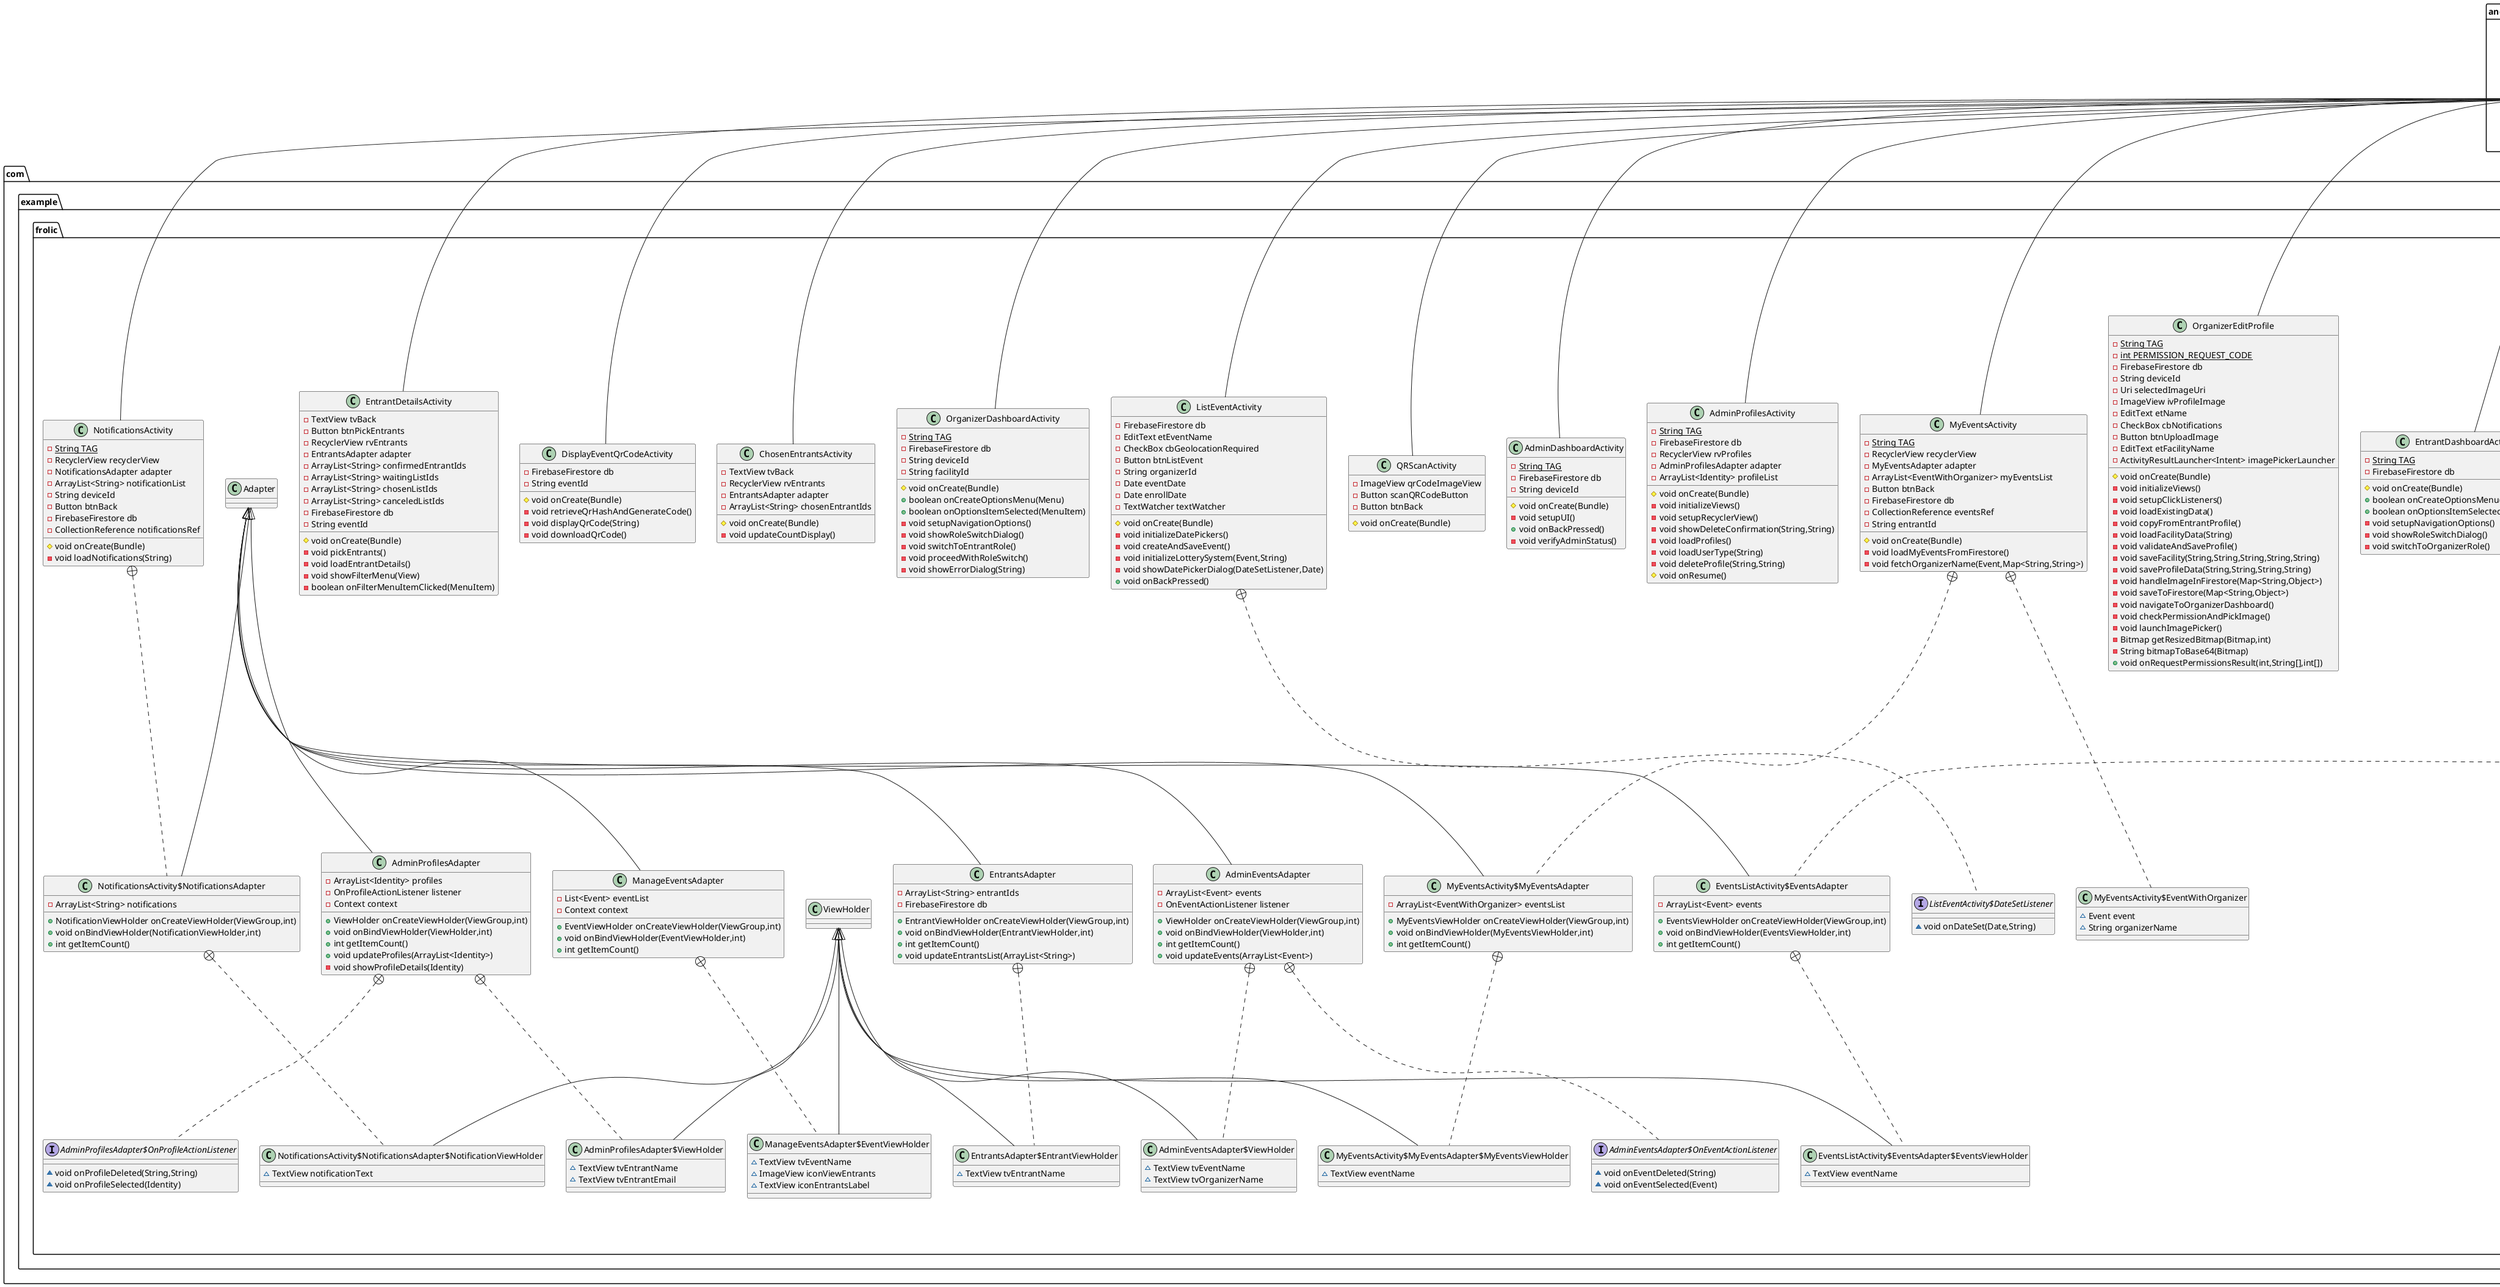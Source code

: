 @startuml
class com.example.frolic.Entrant {
- Identity identity
- ArrayList<Event> eventsEntered
+ ArrayList<Event> getEventsEntered()
+ void setEventsEntered(ArrayList<Event>)
+ Identity getIdentity()
+ void setIdentity(Identity)
}


class com.example.frolic.CanceledEntrantsActivity {
- TextView tvBack
- RecyclerView rvEntrants
- EntrantsAdapter adapter
- ArrayList<String> canceledEntrantIds
# void onCreate(Bundle)
- void updateCountDisplay()
}


class com.example.frolic.EventDetailsActivity {
- {static} String TAG
- TextView tvEventName
- Button btnWait
- FirebaseFirestore db
- String eventId
# void onCreate(Bundle)
- void loadEventDetails(String)
- void fetchOrganizerName(String)
}


class com.example.frolic.EntrantsAdapter {
- ArrayList<String> entrantIds
- FirebaseFirestore db
+ EntrantViewHolder onCreateViewHolder(ViewGroup,int)
+ void onBindViewHolder(EntrantViewHolder,int)
+ int getItemCount()
+ void updateEntrantsList(ArrayList<String>)
}


class com.example.frolic.EntrantsAdapter$EntrantViewHolder {
~ TextView tvEntrantName
}

class com.example.frolic.AdminEventsAdapter {
- ArrayList<Event> events
- OnEventActionListener listener
+ ViewHolder onCreateViewHolder(ViewGroup,int)
+ void onBindViewHolder(ViewHolder,int)
+ int getItemCount()
+ void updateEvents(ArrayList<Event>)
}


interface com.example.frolic.AdminEventsAdapter$OnEventActionListener {
~ void onEventDeleted(String)
~ void onEventSelected(Event)
}

class com.example.frolic.AdminEventsAdapter$ViewHolder {
~ TextView tvEventName
~ TextView tvOrganizerName
}

class com.example.frolic.Event {
- String eventId
- String organizerId
- String facilityId
- String eventName
- ArrayList<String> entrantIds
- int waitlistLimit
- int maxConfirmed
- Date eventDate
- Date enrollDate
- String lotterySystemId
- boolean geolocationRequired
- boolean receiveNotification
- String qrHash
+ Map<String,Object> toMap()
+ void addEntrantId(String)
+ boolean removeEntrantId(String)
+ Bitmap getEventQRCode()
+ String getEventName()
+ void setEventName(String)
+ ArrayList<String> getEntrantIds()
+ void setEntrantIds(ArrayList<String>)
+ String getFacilityId()
+ void setFacilityId(String)
+ int getMaxConfirmed()
+ void setMaxConfirmed(int)
+ Date getEventDate()
+ void setEventDate(Date)
+ Date getEnrollDate()
+ void setEnrollDate(Date)
+ String getLotterySystemId()
+ int getWaitlistLimit()
+ void setWaitlistLimit(int)
+ boolean isGeolocationRequired()
+ void setGeolocationRequired(boolean)
+ String getEventId()
+ boolean isReceiveNotification()
+ void setReceiveNotification(boolean)
+ String getQrHash()
+ String getOrganizerId()
+ void setOrganizerId(String)
}


class com.example.frolic.MainActivity {
- {static} String TAG
- FirebaseFirestore db
- String deviceId
- ProgressDialog progressDialog
# void onCreate(Bundle)
- void setupProgressDialog()
- void checkExistingUser()
- void handleError(Exception)
- void showErrorDialog()
- void navigateBasedOnRole(DocumentSnapshot)
# void onDestroy()
}


class com.example.frolic.UpdateEventActivity {
- String eventId
# void onCreate(Bundle)
}


class com.example.frolic.LotterySystem {
- String lotterySystemId
- String eventId
- ArrayList<String> waitingListIds
- ArrayList<String> invitedListIds
- ArrayList<String> confirmedListIds
- ArrayList<String> canceledListIds
- int maxAttendees
- int maxWaiting
+ ArrayList<String> drawLottery()
+ boolean addToWaitingList(String)
+ boolean removeFromWaitingList(String)
+ boolean removeFromInvitedList(String)
+ boolean addToCanceledList(String)
+ Map<String,Object> toMap()
+ ArrayList<String> getWaitingListIds()
+ ArrayList<String> getInvitedListIds()
+ ArrayList<String> getConfirmedListIds()
+ ArrayList<String> getCanceledListIds()
+ String getEventId()
+ String getLotterySystemId()
+ int getMaxAttendees()
+ void setMaxAttendees(int)
+ int getMaxWaiting()
+ void setMaxWaiting(int)
}


class com.example.frolic.ManageEventsActivity {
- FirebaseFirestore db
- RecyclerView rvEvents
- ManageEventsAdapter adapter
- List<Event> eventList
- String organizerId
# void onCreate(Bundle)
- void loadEvents()
}


class com.example.frolic.MapViewActivity {
- String eventId
# void onCreate(Bundle)
}


class com.example.frolic.Facility {
- Organizer organizer
- String name
- String address
- String id
+ Organizer getOrganizer()
+ void setOrganizer(Organizer)
+ String getName()
+ void setName(String)
+ String getAddress()
+ void setAddress(String)
+ String getId()
+ void setId(String)
}


class com.example.frolic.AdminEventDetailsActivity {
- {static} String TAG
- String eventId
- FirebaseFirestore db
- TextView tvTitle
- TextView tvEventDate
- TextView tvEventDescription
# void onCreate(Bundle)
- void initializeViews()
- void setupClickListeners()
- void showDeleteConfirmation()
- void loadEventDetails()
- void updateUI(Event)
- void deleteEvent()
}


class com.example.frolic.AdminProfilesAdapter {
- ArrayList<Identity> profiles
- OnProfileActionListener listener
- Context context
+ ViewHolder onCreateViewHolder(ViewGroup,int)
+ void onBindViewHolder(ViewHolder,int)
+ int getItemCount()
+ void updateProfiles(ArrayList<Identity>)
- void showProfileDetails(Identity)
}


interface com.example.frolic.AdminProfilesAdapter$OnProfileActionListener {
~ void onProfileDeleted(String,String)
~ void onProfileSelected(Identity)
}

class com.example.frolic.AdminProfilesAdapter$ViewHolder {
~ TextView tvEntrantName
~ TextView tvEntrantEmail
}

class com.example.frolic.QRCodeGenerator {
+ {static} Bitmap generateQRCode(String)
}

class com.example.frolic.EntrantSignUpActivity {
- EditText nameEditText
- ImageView profileImageView
- Button saveChangesButton
- {static} int PICK_IMAGE_REQUEST
- Uri selectedImageUri
# void onCreate(Bundle)
- void openImageSelector()
# void onActivityResult(int,int,Intent)
- void saveUserData()
}


class com.example.frolic.EntrantDashboardActivity {
- {static} String TAG
- FirebaseFirestore db
# void onCreate(Bundle)
+ boolean onCreateOptionsMenu(Menu)
+ boolean onOptionsItemSelected(MenuItem)
- void setupNavigationOptions()
- void showRoleSwitchDialog()
- void switchToOrganizerRole()
}


class com.example.frolic.OrganizerEditProfile {
- {static} String TAG
- {static} int PERMISSION_REQUEST_CODE
- FirebaseFirestore db
- String deviceId
- Uri selectedImageUri
- ImageView ivProfileImage
- EditText etName
- CheckBox cbNotifications
- Button btnUploadImage
- EditText etFacilityName
- ActivityResultLauncher<Intent> imagePickerLauncher
# void onCreate(Bundle)
- void initializeViews()
- void setupClickListeners()
- void loadExistingData()
- void copyFromEntrantProfile()
- void loadFacilityData(String)
- void validateAndSaveProfile()
- void saveFacility(String,String,String,String,String)
- void saveProfileData(String,String,String,String)
- void handleImageInFirestore(Map<String,Object>)
- void saveToFirestore(Map<String,Object>)
- void navigateToOrganizerDashboard()
- void checkPermissionAndPickImage()
- void launchImagePicker()
- Bitmap getResizedBitmap(Bitmap,int)
- String bitmapToBase64(Bitmap)
+ void onRequestPermissionsResult(int,String[],int[])
}


class com.example.frolic.MyEventsActivity {
- {static} String TAG
- RecyclerView recyclerView
- MyEventsAdapter adapter
- ArrayList<EventWithOrganizer> myEventsList
- Button btnBack
- FirebaseFirestore db
- CollectionReference eventsRef
- String entrantId
# void onCreate(Bundle)
- void loadMyEventsFromFirestore()
- void fetchOrganizerName(Event,Map<String,String>)
}


class com.example.frolic.MyEventsActivity$EventWithOrganizer {
~ Event event
~ String organizerName
}

class com.example.frolic.MyEventsActivity$MyEventsAdapter {
- ArrayList<EventWithOrganizer> eventsList
+ MyEventsViewHolder onCreateViewHolder(ViewGroup,int)
+ void onBindViewHolder(MyEventsViewHolder,int)
+ int getItemCount()
}


class com.example.frolic.MyEventsActivity$MyEventsAdapter$MyEventsViewHolder {
~ TextView eventName
}

class com.example.frolic.AdminProfilesActivity {
- {static} String TAG
- FirebaseFirestore db
- RecyclerView rvProfiles
- AdminProfilesAdapter adapter
- ArrayList<Identity> profileList
# void onCreate(Bundle)
- void initializeViews()
- void setupRecyclerView()
- void showDeleteConfirmation(String,String)
- void loadProfiles()
- void loadUserType(String)
- void deleteProfile(String,String)
# void onResume()
}


class com.example.frolic.AdminDashboardActivity {
- {static} String TAG
- FirebaseFirestore db
- String deviceId
# void onCreate(Bundle)
- void setupUI()
+ void onBackPressed()
- void verifyAdminStatus()
}


class com.example.frolic.QRScanActivity {
- ImageView qrCodeImageView
- Button scanQRCodeButton
- Button btnBack
# void onCreate(Bundle)
}


class com.example.frolic.NotificationsActivity {
- {static} String TAG
- RecyclerView recyclerView
- NotificationsAdapter adapter
- ArrayList<String> notificationList
- String deviceId
- Button btnBack
- FirebaseFirestore db
- CollectionReference notificationsRef
# void onCreate(Bundle)
- void loadNotifications(String)
}


class com.example.frolic.NotificationsActivity$NotificationsAdapter {
- ArrayList<String> notifications
+ NotificationViewHolder onCreateViewHolder(ViewGroup,int)
+ void onBindViewHolder(NotificationViewHolder,int)
+ int getItemCount()
}


class com.example.frolic.NotificationsActivity$NotificationsAdapter$NotificationViewHolder {
~ TextView notificationText
}

class com.example.frolic.OrganizerDashboardActivity {
- {static} String TAG
- FirebaseFirestore db
- String deviceId
- String facilityId
# void onCreate(Bundle)
+ boolean onCreateOptionsMenu(Menu)
+ boolean onOptionsItemSelected(MenuItem)
- void setupNavigationOptions()
- void showRoleSwitchDialog()
- void switchToEntrantRole()
- void proceedWithRoleSwitch()
- void showErrorDialog(String)
}


class com.example.frolic.Identity {
- String deviceID
- String name
- String email
- String role
- int phoneNumber
- boolean admin
- boolean notifications
+ String getName()
+ void setName(String)
+ String getEmail()
+ void setEmail(String)
+ String getRole()
+ void setRole(String)
+ int getPhoneNumber()
+ void setPhoneNumber(int)
+ boolean getAdmin()
+ void setAdmin(boolean)
+ boolean getNotifications()
+ void setNotifications(boolean)
+ String getDeviceID()
+ void setDeviceID(String)
}


class com.example.frolic.ChosenEntrantsActivity {
- TextView tvBack
- RecyclerView rvEntrants
- EntrantsAdapter adapter
- ArrayList<String> chosenEntrantIds
# void onCreate(Bundle)
- void updateCountDisplay()
}


class com.example.frolic.Organizer {
- Identity identity
- ArrayList<String> eventsOrganizing
- Facility facility
+ String getOrganizerId()
+ void organizeEvent(String)
+ ArrayList<String> getEventsOrganizing()
+ void setEventsOrganizing(ArrayList<String>)
+ Facility getFacility()
+ void setFacility(Facility)
+ Identity getIdentity()
+ void setIdentity(Identity)
}


class com.example.frolic.DisplayEventQrCodeActivity {
- FirebaseFirestore db
- String eventId
# void onCreate(Bundle)
- void retrieveQrHashAndGenerateCode()
- void displayQrCode(String)
- void downloadQrCode()
}


class com.example.frolic.EntrantDetailsActivity {
- TextView tvBack
- Button btnPickEntrants
- RecyclerView rvEntrants
- EntrantsAdapter adapter
- ArrayList<String> confirmedEntrantIds
- ArrayList<String> waitingListIds
- ArrayList<String> chosenListIds
- ArrayList<String> canceledListIds
- FirebaseFirestore db
- String eventId
# void onCreate(Bundle)
- void pickEntrants()
- void loadEntrantDetails()
- void showFilterMenu(View)
- boolean onFilterMenuItemClicked(MenuItem)
}


class com.example.frolic.ListEventActivity {
- FirebaseFirestore db
- EditText etEventName
- CheckBox cbGeolocationRequired
- Button btnListEvent
- String organizerId
- Date eventDate
- Date enrollDate
- TextWatcher textWatcher
# void onCreate(Bundle)
- void initializeDatePickers()
- void createAndSaveEvent()
- void initializeLotterySystem(Event,String)
- void showDatePickerDialog(DateSetListener,Date)
+ void onBackPressed()
}


interface com.example.frolic.ListEventActivity$DateSetListener {
~ void onDateSet(Date,String)
}

class com.example.frolic.AdminEventsActivity {
- {static} String TAG
- FirebaseFirestore db
- RecyclerView rvEvents
- AdminEventsAdapter adapter
- ArrayList<Event> eventList
# void onCreate(Bundle)
- void setupRecyclerView()
- void loadEvents()
- void deleteEvent(String)
}


class com.example.frolic.WaitingListActivity {
- TextView tvBack
- RecyclerView rvEntrants
- EntrantsAdapter adapter
- ArrayList<String> waitingListEntrantIds
# void onCreate(Bundle)
- void updateCountDisplay()
}


class com.example.frolic.RoleSelectionActivity {
- {static} String TAG
- String deviceId
- FirebaseFirestore db
- Button btnEntrant
- TextView tvTitle
# void onCreate(Bundle)
- void initializeViews()
- void initializeButtons()
- void checkIfAdmin()
# void onDestroy()
}


class com.example.frolic.EventsListActivity {
- {static} String TAG
- RecyclerView recyclerView
- EventsAdapter adapter
- ArrayList<Event> eventsList
- Map<String,String> organizerNames
- FirebaseFirestore db
- CollectionReference eventsRef
# void onCreate(Bundle)
- void loadEventsFromFirestore()
- void fetchOrganizerName(Event)
}


class com.example.frolic.EventsListActivity$EventsAdapter {
- ArrayList<Event> events
+ EventsViewHolder onCreateViewHolder(ViewGroup,int)
+ void onBindViewHolder(EventsViewHolder,int)
+ int getItemCount()
}


class com.example.frolic.EventsListActivity$EventsAdapter$EventsViewHolder {
~ TextView eventName
}

class com.example.frolic.ManageEventsAdapter {
- List<Event> eventList
- Context context
+ EventViewHolder onCreateViewHolder(ViewGroup,int)
+ void onBindViewHolder(EventViewHolder,int)
+ int getItemCount()
}


class com.example.frolic.ManageEventsAdapter$EventViewHolder {
~ TextView tvEventName
~ ImageView iconViewEntrants
~ TextView iconEntrantsLabel
}

class com.example.frolic.EntrantEditProfile {
- {static} String TAG
- {static} int PERMISSION_REQUEST_CODE
- FirebaseFirestore db
- String deviceId
- Uri selectedImageUri
- ImageView ivProfileImage
- EditText etName
- CheckBox cbNotifications
- TextView tvAdminStatus
- Button btnUploadImage
- ActivityResultLauncher<Intent> imagePickerLauncher
# void onCreate(Bundle)
- void initializeViews()
- void setupClickListeners()
- void loadExistingData()
- void copyFromOrganizerProfile()
- void checkPermissionAndPickImage()
- void launchImagePicker()
- void validateAndSaveProfile()
- void handleImageInFirestore(Map<String,Object>)
- Bitmap getResizedBitmap(Bitmap,int)
- String bitmapToBase64(Bitmap)
- void saveProfileData(Map<String,Object>)
+ void onRequestPermissionsResult(int,String[],int[])
}


class com.example.frolic.EntrantProfileActivity {
- TextView nameViewText
- ImageView profileImageView
- ImageView profileImageEdit
- Button editProfileButton
- {static} int EDIT_PROFILE_REQUEST
# void onCreate(Bundle)
}




androidx.appcompat.app.AppCompatActivity <|-- com.example.frolic.CanceledEntrantsActivity
androidx.appcompat.app.AppCompatActivity <|-- com.example.frolic.EventDetailsActivity
com.example.frolic.Adapter <|-- com.example.frolic.EntrantsAdapter
com.example.frolic.EntrantsAdapter +.. com.example.frolic.EntrantsAdapter$EntrantViewHolder
com.example.frolic.ViewHolder <|-- com.example.frolic.EntrantsAdapter$EntrantViewHolder
com.example.frolic.Adapter <|-- com.example.frolic.AdminEventsAdapter
com.example.frolic.AdminEventsAdapter +.. com.example.frolic.AdminEventsAdapter$OnEventActionListener
com.example.frolic.AdminEventsAdapter +.. com.example.frolic.AdminEventsAdapter$ViewHolder
com.example.frolic.ViewHolder <|-- com.example.frolic.AdminEventsAdapter$ViewHolder
androidx.appcompat.app.AppCompatActivity <|-- com.example.frolic.MainActivity
androidx.appcompat.app.AppCompatActivity <|-- com.example.frolic.UpdateEventActivity
androidx.appcompat.app.AppCompatActivity <|-- com.example.frolic.ManageEventsActivity
androidx.appcompat.app.AppCompatActivity <|-- com.example.frolic.MapViewActivity
androidx.appcompat.app.AppCompatActivity <|-- com.example.frolic.AdminEventDetailsActivity
com.example.frolic.Adapter <|-- com.example.frolic.AdminProfilesAdapter
com.example.frolic.AdminProfilesAdapter +.. com.example.frolic.AdminProfilesAdapter$OnProfileActionListener
com.example.frolic.AdminProfilesAdapter +.. com.example.frolic.AdminProfilesAdapter$ViewHolder
com.example.frolic.ViewHolder <|-- com.example.frolic.AdminProfilesAdapter$ViewHolder
android.app.Activity <|-- com.example.frolic.EntrantSignUpActivity
androidx.appcompat.app.AppCompatActivity <|-- com.example.frolic.EntrantDashboardActivity
androidx.appcompat.app.AppCompatActivity <|-- com.example.frolic.OrganizerEditProfile
androidx.appcompat.app.AppCompatActivity <|-- com.example.frolic.MyEventsActivity
com.example.frolic.MyEventsActivity +.. com.example.frolic.MyEventsActivity$EventWithOrganizer
com.example.frolic.MyEventsActivity +.. com.example.frolic.MyEventsActivity$MyEventsAdapter
com.example.frolic.Adapter <|-- com.example.frolic.MyEventsActivity$MyEventsAdapter
com.example.frolic.MyEventsActivity$MyEventsAdapter +.. com.example.frolic.MyEventsActivity$MyEventsAdapter$MyEventsViewHolder
com.example.frolic.ViewHolder <|-- com.example.frolic.MyEventsActivity$MyEventsAdapter$MyEventsViewHolder
androidx.appcompat.app.AppCompatActivity <|-- com.example.frolic.AdminProfilesActivity
androidx.appcompat.app.AppCompatActivity <|-- com.example.frolic.AdminDashboardActivity
androidx.appcompat.app.AppCompatActivity <|-- com.example.frolic.QRScanActivity
androidx.appcompat.app.AppCompatActivity <|-- com.example.frolic.NotificationsActivity
com.example.frolic.NotificationsActivity +.. com.example.frolic.NotificationsActivity$NotificationsAdapter
com.example.frolic.Adapter <|-- com.example.frolic.NotificationsActivity$NotificationsAdapter
com.example.frolic.NotificationsActivity$NotificationsAdapter +.. com.example.frolic.NotificationsActivity$NotificationsAdapter$NotificationViewHolder
com.example.frolic.ViewHolder <|-- com.example.frolic.NotificationsActivity$NotificationsAdapter$NotificationViewHolder
androidx.appcompat.app.AppCompatActivity <|-- com.example.frolic.OrganizerDashboardActivity
androidx.appcompat.app.AppCompatActivity <|-- com.example.frolic.ChosenEntrantsActivity
androidx.appcompat.app.AppCompatActivity <|-- com.example.frolic.DisplayEventQrCodeActivity
androidx.appcompat.app.AppCompatActivity <|-- com.example.frolic.EntrantDetailsActivity
androidx.appcompat.app.AppCompatActivity <|-- com.example.frolic.ListEventActivity
com.example.frolic.ListEventActivity +.. com.example.frolic.ListEventActivity$DateSetListener
androidx.appcompat.app.AppCompatActivity <|-- com.example.frolic.AdminEventsActivity
androidx.appcompat.app.AppCompatActivity <|-- com.example.frolic.WaitingListActivity
androidx.appcompat.app.AppCompatActivity <|-- com.example.frolic.RoleSelectionActivity
androidx.appcompat.app.AppCompatActivity <|-- com.example.frolic.EventsListActivity
com.example.frolic.EventsListActivity +.. com.example.frolic.EventsListActivity$EventsAdapter
com.example.frolic.Adapter <|-- com.example.frolic.EventsListActivity$EventsAdapter
com.example.frolic.EventsListActivity$EventsAdapter +.. com.example.frolic.EventsListActivity$EventsAdapter$EventsViewHolder
com.example.frolic.ViewHolder <|-- com.example.frolic.EventsListActivity$EventsAdapter$EventsViewHolder
com.example.frolic.Adapter <|-- com.example.frolic.ManageEventsAdapter
com.example.frolic.ManageEventsAdapter +.. com.example.frolic.ManageEventsAdapter$EventViewHolder
com.example.frolic.ViewHolder <|-- com.example.frolic.ManageEventsAdapter$EventViewHolder
androidx.appcompat.app.AppCompatActivity <|-- com.example.frolic.EntrantEditProfile
android.app.Activity <|-- com.example.frolic.EntrantProfileActivity
@enduml